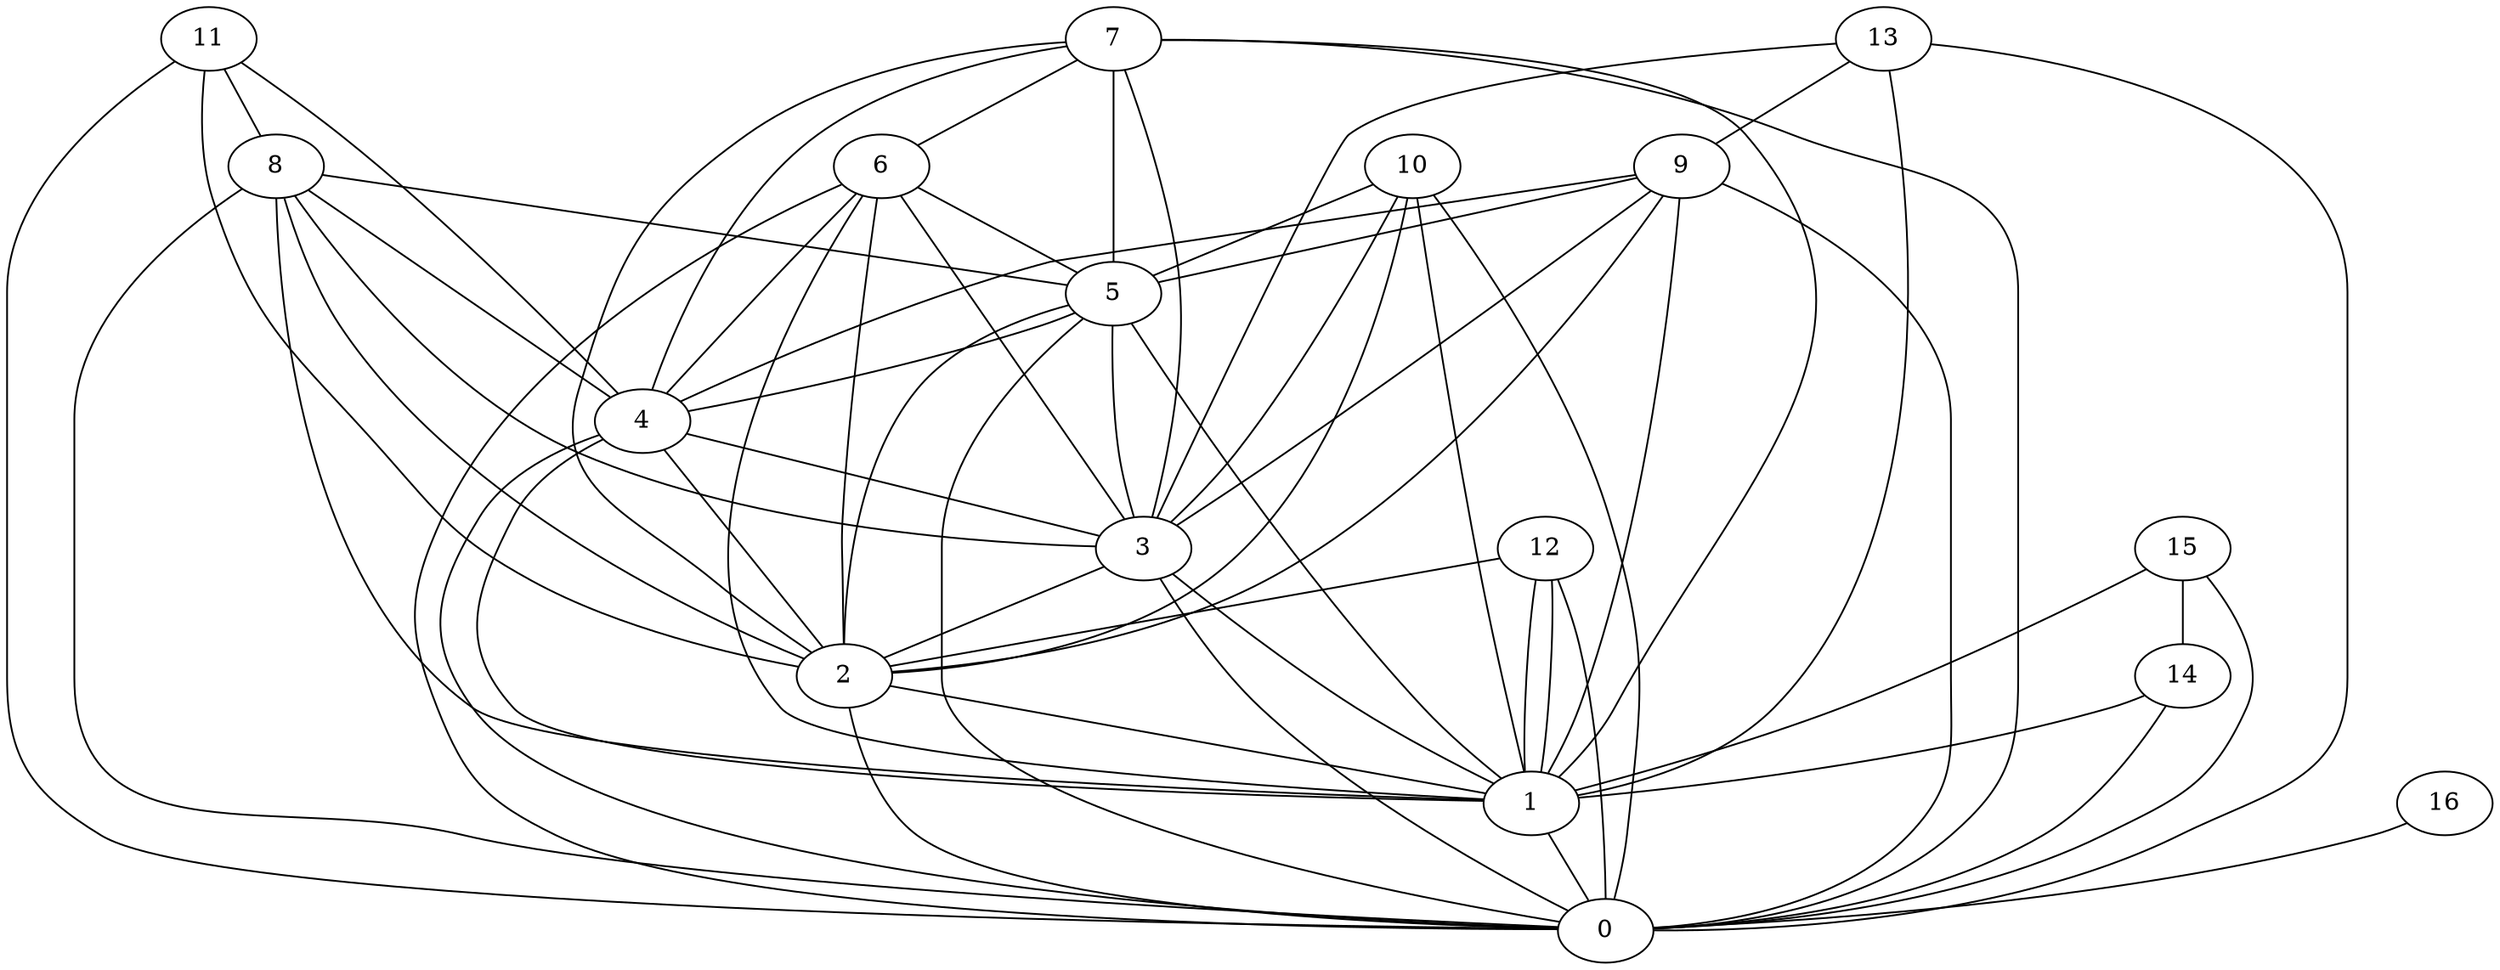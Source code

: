 graph G {
0;
1;
2;
3;
4;
5;
6;
7;
8;
9;
10;
11;
12;
13;
14;
15;
16;
16--0 ;
15--1 ;
15--14 ;
15--0 ;
14--1 ;
14--0 ;
13--9 ;
13--3 ;
13--1 ;
13--0 ;
12--0 ;
12--1 ;
12--1 ;
12--2 ;
11--8 ;
11--4 ;
11--0 ;
11--2 ;
10--1 ;
10--5 ;
10--2 ;
10--3 ;
10--0 ;
9--0 ;
9--4 ;
9--5 ;
9--1 ;
9--2 ;
9--3 ;
8--5 ;
8--0 ;
8--3 ;
8--1 ;
8--2 ;
8--4 ;
7--5 ;
7--0 ;
7--1 ;
7--2 ;
7--6 ;
7--4 ;
7--3 ;
6--5 ;
6--4 ;
6--2 ;
6--0 ;
6--1 ;
6--3 ;
5--0 ;
5--1 ;
5--4 ;
5--3 ;
5--2 ;
4--3 ;
4--1 ;
4--0 ;
4--2 ;
3--1 ;
3--0 ;
3--2 ;
2--1 ;
2--0 ;
1--0 ;
}
